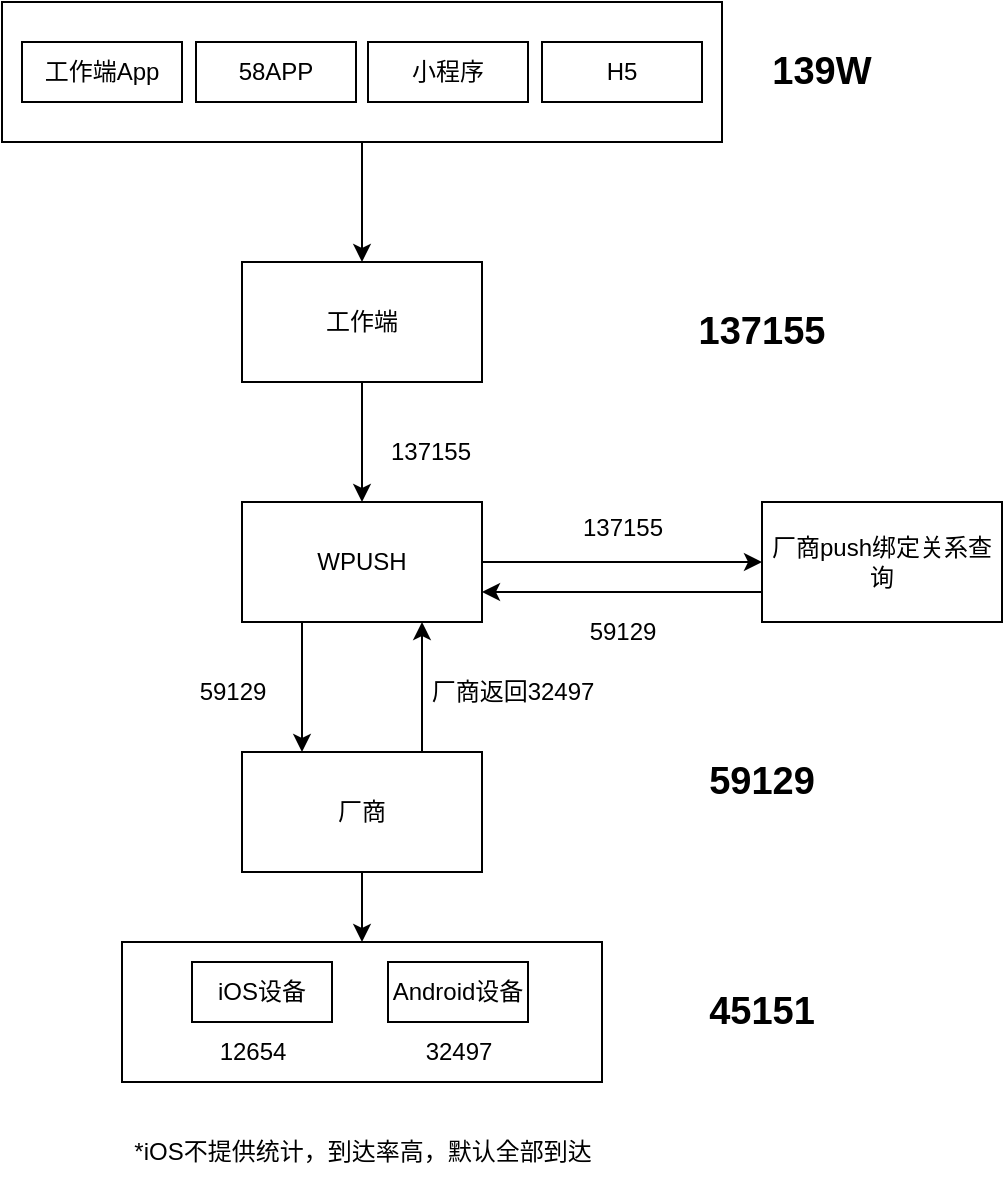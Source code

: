<mxfile version="26.2.12">
  <diagram name="第 1 页" id="mKA3w7eTTw40SLOBskDn">
    <mxGraphModel dx="924" dy="620" grid="1" gridSize="10" guides="1" tooltips="1" connect="1" arrows="1" fold="1" page="1" pageScale="1" pageWidth="827" pageHeight="1169" math="0" shadow="0">
      <root>
        <mxCell id="0" />
        <mxCell id="1" parent="0" />
        <mxCell id="Io9apnNidpWtVAX-Aoyz-15" value="" style="edgeStyle=orthogonalEdgeStyle;rounded=0;orthogonalLoop=1;jettySize=auto;html=1;entryX=0.5;entryY=0;entryDx=0;entryDy=0;" edge="1" parent="1" source="Io9apnNidpWtVAX-Aoyz-1" target="Io9apnNidpWtVAX-Aoyz-19">
          <mxGeometry relative="1" as="geometry">
            <mxPoint x="302.5" y="265" as="targetPoint" />
          </mxGeometry>
        </mxCell>
        <mxCell id="Io9apnNidpWtVAX-Aoyz-1" value="" style="rounded=0;whiteSpace=wrap;html=1;" vertex="1" parent="1">
          <mxGeometry x="170" y="130" width="360" height="70" as="geometry" />
        </mxCell>
        <mxCell id="Io9apnNidpWtVAX-Aoyz-2" value="工作端App" style="rounded=0;whiteSpace=wrap;html=1;" vertex="1" parent="1">
          <mxGeometry x="180" y="150" width="80" height="30" as="geometry" />
        </mxCell>
        <mxCell id="Io9apnNidpWtVAX-Aoyz-3" value="小程序" style="rounded=0;whiteSpace=wrap;html=1;" vertex="1" parent="1">
          <mxGeometry x="353" y="150" width="80" height="30" as="geometry" />
        </mxCell>
        <mxCell id="Io9apnNidpWtVAX-Aoyz-4" value="H5" style="rounded=0;whiteSpace=wrap;html=1;" vertex="1" parent="1">
          <mxGeometry x="440" y="150" width="80" height="30" as="geometry" />
        </mxCell>
        <mxCell id="Io9apnNidpWtVAX-Aoyz-5" value="58APP" style="rounded=0;whiteSpace=wrap;html=1;" vertex="1" parent="1">
          <mxGeometry x="267" y="150" width="80" height="30" as="geometry" />
        </mxCell>
        <mxCell id="Io9apnNidpWtVAX-Aoyz-6" value="139W" style="text;html=1;align=center;verticalAlign=middle;whiteSpace=wrap;rounded=0;fontStyle=1;fontSize=19;" vertex="1" parent="1">
          <mxGeometry x="550" y="150" width="60" height="30" as="geometry" />
        </mxCell>
        <mxCell id="Io9apnNidpWtVAX-Aoyz-9" value="137155" style="text;html=1;align=center;verticalAlign=middle;whiteSpace=wrap;rounded=0;fontStyle=1;fontSize=19;" vertex="1" parent="1">
          <mxGeometry x="520" y="280" width="60" height="30" as="geometry" />
        </mxCell>
        <mxCell id="Io9apnNidpWtVAX-Aoyz-24" style="edgeStyle=orthogonalEdgeStyle;rounded=0;orthogonalLoop=1;jettySize=auto;html=1;exitX=0;exitY=0.75;exitDx=0;exitDy=0;entryX=1;entryY=0.75;entryDx=0;entryDy=0;" edge="1" parent="1" source="Io9apnNidpWtVAX-Aoyz-17" target="Io9apnNidpWtVAX-Aoyz-21">
          <mxGeometry relative="1" as="geometry" />
        </mxCell>
        <mxCell id="Io9apnNidpWtVAX-Aoyz-17" value="厂商push绑定关系查询" style="rounded=0;whiteSpace=wrap;html=1;" vertex="1" parent="1">
          <mxGeometry x="550" y="380" width="120" height="60" as="geometry" />
        </mxCell>
        <mxCell id="Io9apnNidpWtVAX-Aoyz-20" value="" style="edgeStyle=orthogonalEdgeStyle;rounded=0;orthogonalLoop=1;jettySize=auto;html=1;" edge="1" parent="1" source="Io9apnNidpWtVAX-Aoyz-19">
          <mxGeometry relative="1" as="geometry">
            <mxPoint x="350" y="380" as="targetPoint" />
          </mxGeometry>
        </mxCell>
        <mxCell id="Io9apnNidpWtVAX-Aoyz-19" value="工作端" style="rounded=0;whiteSpace=wrap;html=1;" vertex="1" parent="1">
          <mxGeometry x="290" y="260" width="120" height="60" as="geometry" />
        </mxCell>
        <mxCell id="Io9apnNidpWtVAX-Aoyz-22" style="edgeStyle=orthogonalEdgeStyle;rounded=0;orthogonalLoop=1;jettySize=auto;html=1;entryX=0;entryY=0.5;entryDx=0;entryDy=0;" edge="1" parent="1" source="Io9apnNidpWtVAX-Aoyz-21" target="Io9apnNidpWtVAX-Aoyz-17">
          <mxGeometry relative="1" as="geometry" />
        </mxCell>
        <mxCell id="Io9apnNidpWtVAX-Aoyz-27" value="" style="edgeStyle=orthogonalEdgeStyle;rounded=0;orthogonalLoop=1;jettySize=auto;html=1;exitX=0.25;exitY=1;exitDx=0;exitDy=0;entryX=0.25;entryY=0;entryDx=0;entryDy=0;" edge="1" parent="1" source="Io9apnNidpWtVAX-Aoyz-21" target="Io9apnNidpWtVAX-Aoyz-26">
          <mxGeometry relative="1" as="geometry" />
        </mxCell>
        <mxCell id="Io9apnNidpWtVAX-Aoyz-21" value="WPUSH" style="rounded=0;whiteSpace=wrap;html=1;" vertex="1" parent="1">
          <mxGeometry x="290" y="380" width="120" height="60" as="geometry" />
        </mxCell>
        <mxCell id="Io9apnNidpWtVAX-Aoyz-23" value="137155" style="text;html=1;align=center;verticalAlign=middle;resizable=0;points=[];autosize=1;strokeColor=none;fillColor=none;" vertex="1" parent="1">
          <mxGeometry x="450" y="378" width="60" height="30" as="geometry" />
        </mxCell>
        <mxCell id="Io9apnNidpWtVAX-Aoyz-25" value="59129" style="text;html=1;align=center;verticalAlign=middle;resizable=0;points=[];autosize=1;strokeColor=none;fillColor=none;" vertex="1" parent="1">
          <mxGeometry x="450" y="430" width="60" height="30" as="geometry" />
        </mxCell>
        <mxCell id="Io9apnNidpWtVAX-Aoyz-32" value="" style="edgeStyle=orthogonalEdgeStyle;rounded=0;orthogonalLoop=1;jettySize=auto;html=1;" edge="1" parent="1" source="Io9apnNidpWtVAX-Aoyz-26" target="Io9apnNidpWtVAX-Aoyz-29">
          <mxGeometry relative="1" as="geometry" />
        </mxCell>
        <mxCell id="Io9apnNidpWtVAX-Aoyz-35" style="edgeStyle=orthogonalEdgeStyle;rounded=0;orthogonalLoop=1;jettySize=auto;html=1;exitX=0.75;exitY=0;exitDx=0;exitDy=0;entryX=0.75;entryY=1;entryDx=0;entryDy=0;" edge="1" parent="1" source="Io9apnNidpWtVAX-Aoyz-26" target="Io9apnNidpWtVAX-Aoyz-21">
          <mxGeometry relative="1" as="geometry" />
        </mxCell>
        <mxCell id="Io9apnNidpWtVAX-Aoyz-26" value="厂商" style="rounded=0;whiteSpace=wrap;html=1;" vertex="1" parent="1">
          <mxGeometry x="290" y="505" width="120" height="60" as="geometry" />
        </mxCell>
        <mxCell id="Io9apnNidpWtVAX-Aoyz-28" value="59129" style="text;html=1;align=center;verticalAlign=middle;whiteSpace=wrap;rounded=0;fontStyle=1;fontSize=19;" vertex="1" parent="1">
          <mxGeometry x="520" y="505" width="60" height="30" as="geometry" />
        </mxCell>
        <mxCell id="Io9apnNidpWtVAX-Aoyz-29" value="" style="rounded=0;whiteSpace=wrap;html=1;" vertex="1" parent="1">
          <mxGeometry x="230" y="600" width="240" height="70" as="geometry" />
        </mxCell>
        <mxCell id="Io9apnNidpWtVAX-Aoyz-30" value="137155" style="text;html=1;align=center;verticalAlign=middle;resizable=0;points=[];autosize=1;strokeColor=none;fillColor=none;" vertex="1" parent="1">
          <mxGeometry x="354" y="340" width="60" height="30" as="geometry" />
        </mxCell>
        <mxCell id="Io9apnNidpWtVAX-Aoyz-31" value="59129" style="text;html=1;align=center;verticalAlign=middle;resizable=0;points=[];autosize=1;strokeColor=none;fillColor=none;" vertex="1" parent="1">
          <mxGeometry x="255" y="460" width="60" height="30" as="geometry" />
        </mxCell>
        <mxCell id="Io9apnNidpWtVAX-Aoyz-33" value="iOS设备" style="rounded=0;whiteSpace=wrap;html=1;" vertex="1" parent="1">
          <mxGeometry x="265" y="610" width="70" height="30" as="geometry" />
        </mxCell>
        <mxCell id="Io9apnNidpWtVAX-Aoyz-38" value="厂商返回32497" style="text;html=1;align=center;verticalAlign=middle;resizable=0;points=[];autosize=1;strokeColor=none;fillColor=none;" vertex="1" parent="1">
          <mxGeometry x="375" y="460" width="100" height="30" as="geometry" />
        </mxCell>
        <mxCell id="Io9apnNidpWtVAX-Aoyz-39" value="12654" style="text;html=1;align=center;verticalAlign=middle;resizable=0;points=[];autosize=1;strokeColor=none;fillColor=none;" vertex="1" parent="1">
          <mxGeometry x="265" y="640" width="60" height="30" as="geometry" />
        </mxCell>
        <mxCell id="Io9apnNidpWtVAX-Aoyz-40" value="Android设备" style="rounded=0;whiteSpace=wrap;html=1;" vertex="1" parent="1">
          <mxGeometry x="363" y="610" width="70" height="30" as="geometry" />
        </mxCell>
        <mxCell id="Io9apnNidpWtVAX-Aoyz-41" value="32497" style="text;html=1;align=center;verticalAlign=middle;resizable=0;points=[];autosize=1;strokeColor=none;fillColor=none;" vertex="1" parent="1">
          <mxGeometry x="368" y="640" width="60" height="30" as="geometry" />
        </mxCell>
        <mxCell id="Io9apnNidpWtVAX-Aoyz-42" value="45151" style="text;html=1;align=center;verticalAlign=middle;whiteSpace=wrap;rounded=0;fontStyle=1;fontSize=19;" vertex="1" parent="1">
          <mxGeometry x="520" y="620" width="60" height="30" as="geometry" />
        </mxCell>
        <mxCell id="Io9apnNidpWtVAX-Aoyz-43" value="*iOS不提供统计，到达率高，默认全部到达" style="text;html=1;align=center;verticalAlign=middle;resizable=0;points=[];autosize=1;strokeColor=none;fillColor=none;" vertex="1" parent="1">
          <mxGeometry x="225" y="690" width="250" height="30" as="geometry" />
        </mxCell>
      </root>
    </mxGraphModel>
  </diagram>
</mxfile>
